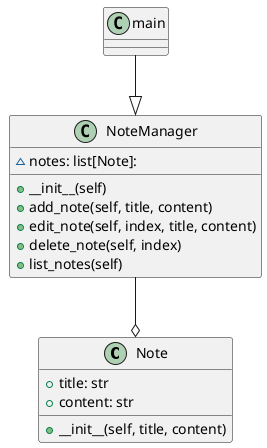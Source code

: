 @startuml
class Note {
  + title: str
  + content: str
  + __init__(self, title, content)
}

class NoteManager {
  ~ notes: list[Note]:
  + __init__(self)
  + add_note(self, title, content)
  + edit_note(self, index, title, content)
  + delete_note(self, index)
  + list_notes(self)
}

main --|> NoteManager
NoteManager --o Note
@enduml